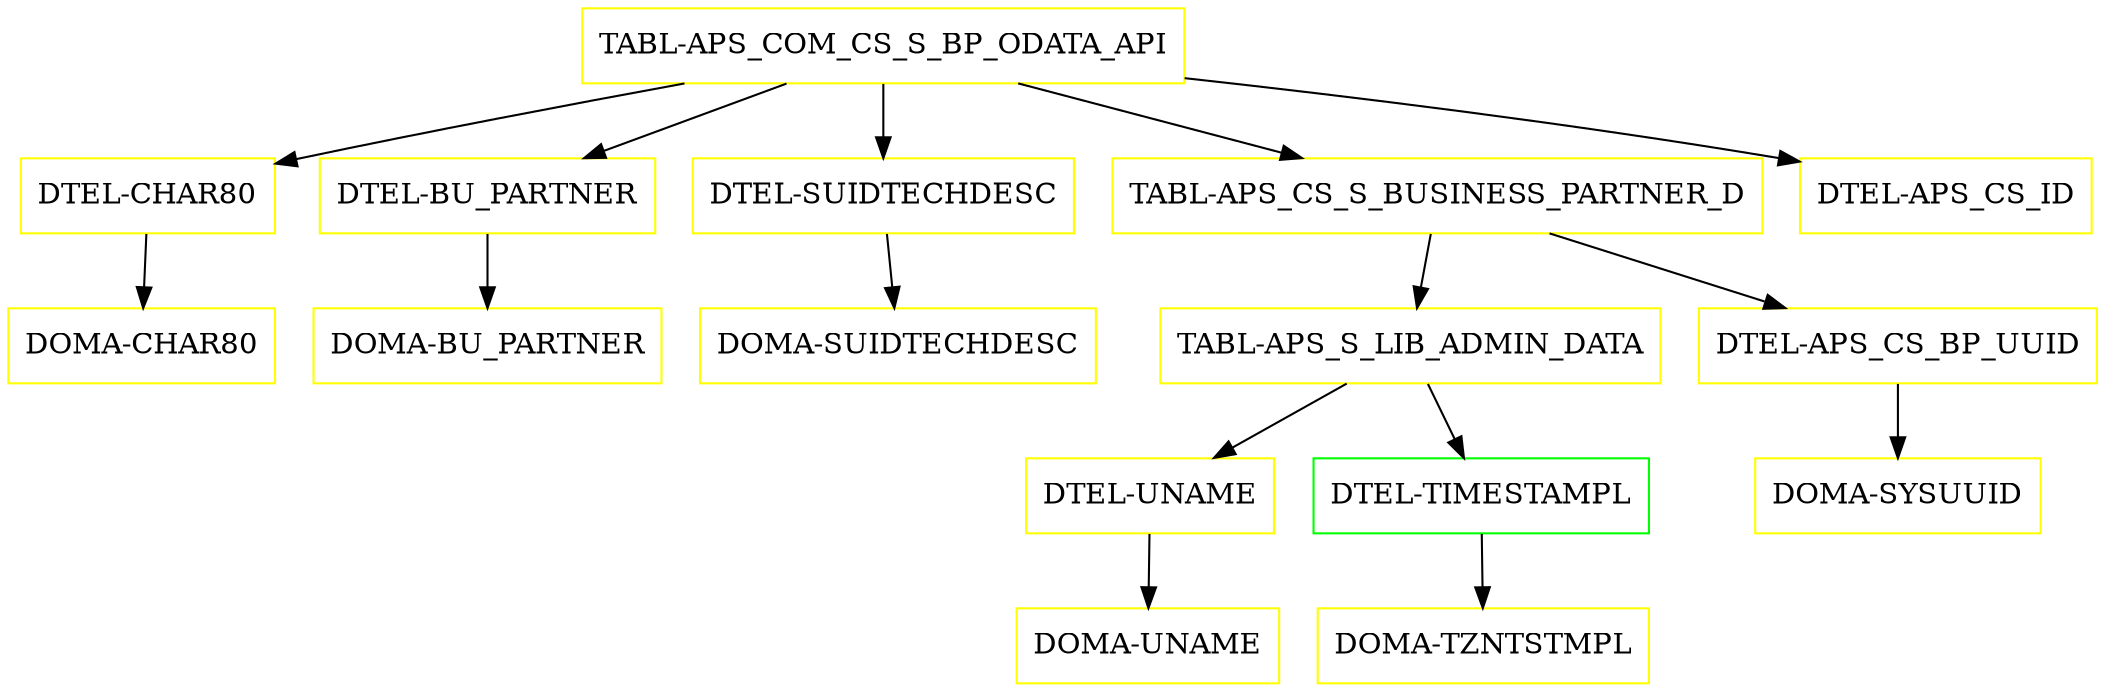 digraph G {
  "TABL-APS_COM_CS_S_BP_ODATA_API" [shape=box,color=yellow];
  "DTEL-CHAR80" [shape=box,color=yellow,URL="./DTEL_CHAR80.html"];
  "DOMA-CHAR80" [shape=box,color=yellow,URL="./DOMA_CHAR80.html"];
  "DTEL-BU_PARTNER" [shape=box,color=yellow,URL="./DTEL_BU_PARTNER.html"];
  "DOMA-BU_PARTNER" [shape=box,color=yellow,URL="./DOMA_BU_PARTNER.html"];
  "DTEL-SUIDTECHDESC" [shape=box,color=yellow,URL="./DTEL_SUIDTECHDESC.html"];
  "DOMA-SUIDTECHDESC" [shape=box,color=yellow,URL="./DOMA_SUIDTECHDESC.html"];
  "TABL-APS_CS_S_BUSINESS_PARTNER_D" [shape=box,color=yellow,URL="./TABL_APS_CS_S_BUSINESS_PARTNER_D.html"];
  "TABL-APS_S_LIB_ADMIN_DATA" [shape=box,color=yellow,URL="./TABL_APS_S_LIB_ADMIN_DATA.html"];
  "DTEL-UNAME" [shape=box,color=yellow,URL="./DTEL_UNAME.html"];
  "DOMA-UNAME" [shape=box,color=yellow,URL="./DOMA_UNAME.html"];
  "DTEL-TIMESTAMPL" [shape=box,color=green,URL="./DTEL_TIMESTAMPL.html"];
  "DOMA-TZNTSTMPL" [shape=box,color=yellow,URL="./DOMA_TZNTSTMPL.html"];
  "DTEL-APS_CS_BP_UUID" [shape=box,color=yellow,URL="./DTEL_APS_CS_BP_UUID.html"];
  "DOMA-SYSUUID" [shape=box,color=yellow,URL="./DOMA_SYSUUID.html"];
  "DTEL-APS_CS_ID" [shape=box,color=yellow,URL="./DTEL_APS_CS_ID.html"];
  "TABL-APS_COM_CS_S_BP_ODATA_API" -> "DTEL-APS_CS_ID";
  "TABL-APS_COM_CS_S_BP_ODATA_API" -> "TABL-APS_CS_S_BUSINESS_PARTNER_D";
  "TABL-APS_COM_CS_S_BP_ODATA_API" -> "DTEL-SUIDTECHDESC";
  "TABL-APS_COM_CS_S_BP_ODATA_API" -> "DTEL-BU_PARTNER";
  "TABL-APS_COM_CS_S_BP_ODATA_API" -> "DTEL-CHAR80";
  "DTEL-CHAR80" -> "DOMA-CHAR80";
  "DTEL-BU_PARTNER" -> "DOMA-BU_PARTNER";
  "DTEL-SUIDTECHDESC" -> "DOMA-SUIDTECHDESC";
  "TABL-APS_CS_S_BUSINESS_PARTNER_D" -> "DTEL-APS_CS_BP_UUID";
  "TABL-APS_CS_S_BUSINESS_PARTNER_D" -> "TABL-APS_S_LIB_ADMIN_DATA";
  "TABL-APS_S_LIB_ADMIN_DATA" -> "DTEL-TIMESTAMPL";
  "TABL-APS_S_LIB_ADMIN_DATA" -> "DTEL-UNAME";
  "DTEL-UNAME" -> "DOMA-UNAME";
  "DTEL-TIMESTAMPL" -> "DOMA-TZNTSTMPL";
  "DTEL-APS_CS_BP_UUID" -> "DOMA-SYSUUID";
}
